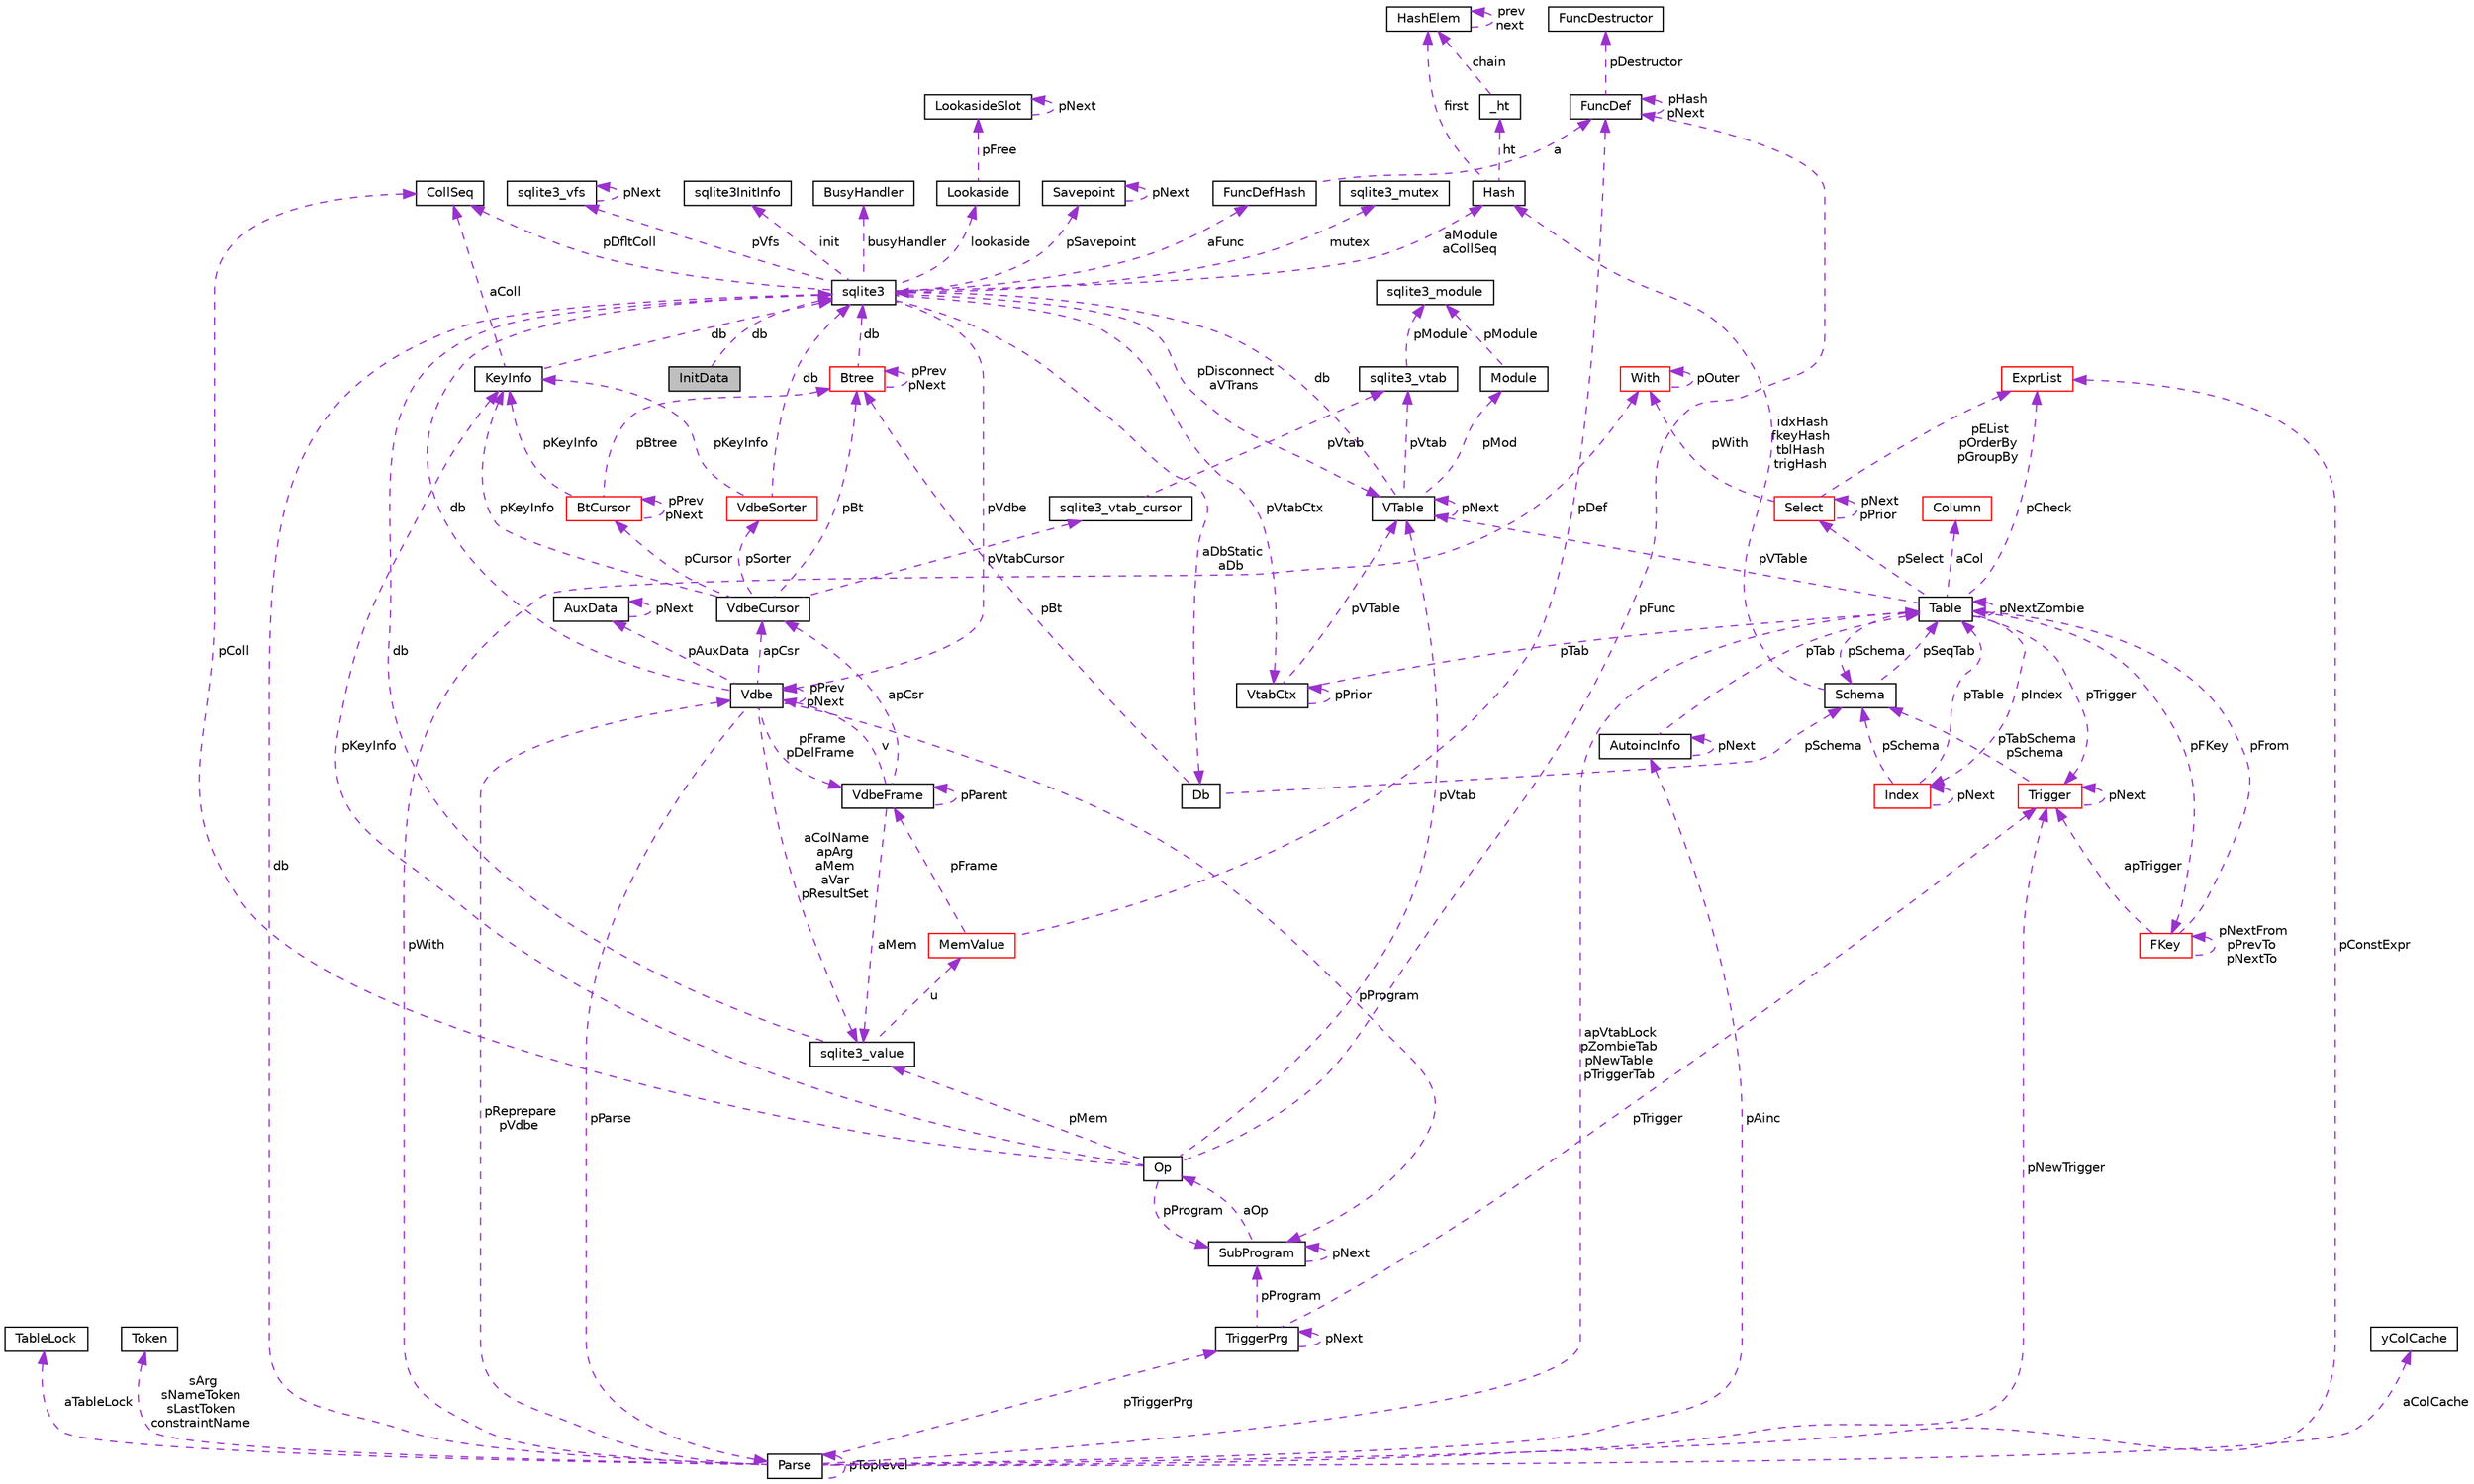 digraph "InitData"
{
  edge [fontname="Helvetica",fontsize="10",labelfontname="Helvetica",labelfontsize="10"];
  node [fontname="Helvetica",fontsize="10",shape=record];
  Node1 [label="InitData",height=0.2,width=0.4,color="black", fillcolor="grey75", style="filled", fontcolor="black"];
  Node2 -> Node1 [dir="back",color="darkorchid3",fontsize="10",style="dashed",label=" db" ];
  Node2 [label="sqlite3",height=0.2,width=0.4,color="black", fillcolor="white", style="filled",URL="$structsqlite3.html"];
  Node3 -> Node2 [dir="back",color="darkorchid3",fontsize="10",style="dashed",label=" pVdbe" ];
  Node3 [label="Vdbe",height=0.2,width=0.4,color="black", fillcolor="white", style="filled",URL="$struct_vdbe.html"];
  Node3 -> Node3 [dir="back",color="darkorchid3",fontsize="10",style="dashed",label=" pPrev\npNext" ];
  Node4 -> Node3 [dir="back",color="darkorchid3",fontsize="10",style="dashed",label=" aColName\napArg\naMem\naVar\npResultSet" ];
  Node4 [label="sqlite3_value",height=0.2,width=0.4,color="black", fillcolor="white", style="filled",URL="$struct_mem.html"];
  Node5 -> Node4 [dir="back",color="darkorchid3",fontsize="10",style="dashed",label=" u" ];
  Node5 [label="MemValue",height=0.2,width=0.4,color="red", fillcolor="white", style="filled",URL="$union_mem_1_1_mem_value.html"];
  Node6 -> Node5 [dir="back",color="darkorchid3",fontsize="10",style="dashed",label=" pFrame" ];
  Node6 [label="VdbeFrame",height=0.2,width=0.4,color="black", fillcolor="white", style="filled",URL="$struct_vdbe_frame.html"];
  Node4 -> Node6 [dir="back",color="darkorchid3",fontsize="10",style="dashed",label=" aMem" ];
  Node3 -> Node6 [dir="back",color="darkorchid3",fontsize="10",style="dashed",label=" v" ];
  Node6 -> Node6 [dir="back",color="darkorchid3",fontsize="10",style="dashed",label=" pParent" ];
  Node7 -> Node6 [dir="back",color="darkorchid3",fontsize="10",style="dashed",label=" apCsr" ];
  Node7 [label="VdbeCursor",height=0.2,width=0.4,color="black", fillcolor="white", style="filled",URL="$struct_vdbe_cursor.html"];
  Node8 -> Node7 [dir="back",color="darkorchid3",fontsize="10",style="dashed",label=" pCursor" ];
  Node8 [label="BtCursor",height=0.2,width=0.4,color="red", fillcolor="white", style="filled",URL="$struct_bt_cursor.html"];
  Node8 -> Node8 [dir="back",color="darkorchid3",fontsize="10",style="dashed",label=" pPrev\npNext" ];
  Node9 -> Node8 [dir="back",color="darkorchid3",fontsize="10",style="dashed",label=" pKeyInfo" ];
  Node9 [label="KeyInfo",height=0.2,width=0.4,color="black", fillcolor="white", style="filled",URL="$struct_key_info.html"];
  Node2 -> Node9 [dir="back",color="darkorchid3",fontsize="10",style="dashed",label=" db" ];
  Node10 -> Node9 [dir="back",color="darkorchid3",fontsize="10",style="dashed",label=" aColl" ];
  Node10 [label="CollSeq",height=0.2,width=0.4,color="black", fillcolor="white", style="filled",URL="$struct_coll_seq.html"];
  Node11 -> Node8 [dir="back",color="darkorchid3",fontsize="10",style="dashed",label=" pBtree" ];
  Node11 [label="Btree",height=0.2,width=0.4,color="red", fillcolor="white", style="filled",URL="$struct_btree.html"];
  Node2 -> Node11 [dir="back",color="darkorchid3",fontsize="10",style="dashed",label=" db" ];
  Node11 -> Node11 [dir="back",color="darkorchid3",fontsize="10",style="dashed",label=" pPrev\npNext" ];
  Node12 -> Node7 [dir="back",color="darkorchid3",fontsize="10",style="dashed",label=" pVtabCursor" ];
  Node12 [label="sqlite3_vtab_cursor",height=0.2,width=0.4,color="black", fillcolor="white", style="filled",URL="$structsqlite3__vtab__cursor.html"];
  Node13 -> Node12 [dir="back",color="darkorchid3",fontsize="10",style="dashed",label=" pVtab" ];
  Node13 [label="sqlite3_vtab",height=0.2,width=0.4,color="black", fillcolor="white", style="filled",URL="$structsqlite3__vtab.html"];
  Node14 -> Node13 [dir="back",color="darkorchid3",fontsize="10",style="dashed",label=" pModule" ];
  Node14 [label="sqlite3_module",height=0.2,width=0.4,color="black", fillcolor="white", style="filled",URL="$structsqlite3__module.html"];
  Node15 -> Node7 [dir="back",color="darkorchid3",fontsize="10",style="dashed",label=" pSorter" ];
  Node15 [label="VdbeSorter",height=0.2,width=0.4,color="red", fillcolor="white", style="filled",URL="$struct_vdbe_sorter.html"];
  Node2 -> Node15 [dir="back",color="darkorchid3",fontsize="10",style="dashed",label=" db" ];
  Node9 -> Node15 [dir="back",color="darkorchid3",fontsize="10",style="dashed",label=" pKeyInfo" ];
  Node9 -> Node7 [dir="back",color="darkorchid3",fontsize="10",style="dashed",label=" pKeyInfo" ];
  Node11 -> Node7 [dir="back",color="darkorchid3",fontsize="10",style="dashed",label=" pBt" ];
  Node16 -> Node5 [dir="back",color="darkorchid3",fontsize="10",style="dashed",label=" pDef" ];
  Node16 [label="FuncDef",height=0.2,width=0.4,color="black", fillcolor="white", style="filled",URL="$struct_func_def.html"];
  Node17 -> Node16 [dir="back",color="darkorchid3",fontsize="10",style="dashed",label=" pDestructor" ];
  Node17 [label="FuncDestructor",height=0.2,width=0.4,color="black", fillcolor="white", style="filled",URL="$struct_func_destructor.html"];
  Node16 -> Node16 [dir="back",color="darkorchid3",fontsize="10",style="dashed",label=" pHash\npNext" ];
  Node2 -> Node4 [dir="back",color="darkorchid3",fontsize="10",style="dashed",label=" db" ];
  Node2 -> Node3 [dir="back",color="darkorchid3",fontsize="10",style="dashed",label=" db" ];
  Node6 -> Node3 [dir="back",color="darkorchid3",fontsize="10",style="dashed",label=" pFrame\npDelFrame" ];
  Node18 -> Node3 [dir="back",color="darkorchid3",fontsize="10",style="dashed",label=" pAuxData" ];
  Node18 [label="AuxData",height=0.2,width=0.4,color="black", fillcolor="white", style="filled",URL="$struct_aux_data.html"];
  Node18 -> Node18 [dir="back",color="darkorchid3",fontsize="10",style="dashed",label=" pNext" ];
  Node19 -> Node3 [dir="back",color="darkorchid3",fontsize="10",style="dashed",label=" pProgram" ];
  Node19 [label="SubProgram",height=0.2,width=0.4,color="black", fillcolor="white", style="filled",URL="$struct_sub_program.html"];
  Node19 -> Node19 [dir="back",color="darkorchid3",fontsize="10",style="dashed",label=" pNext" ];
  Node20 -> Node19 [dir="back",color="darkorchid3",fontsize="10",style="dashed",label=" aOp" ];
  Node20 [label="Op",height=0.2,width=0.4,color="black", fillcolor="white", style="filled",URL="$struct_vdbe_op.html"];
  Node4 -> Node20 [dir="back",color="darkorchid3",fontsize="10",style="dashed",label=" pMem" ];
  Node10 -> Node20 [dir="back",color="darkorchid3",fontsize="10",style="dashed",label=" pColl" ];
  Node21 -> Node20 [dir="back",color="darkorchid3",fontsize="10",style="dashed",label=" pVtab" ];
  Node21 [label="VTable",height=0.2,width=0.4,color="black", fillcolor="white", style="filled",URL="$struct_v_table.html"];
  Node2 -> Node21 [dir="back",color="darkorchid3",fontsize="10",style="dashed",label=" db" ];
  Node21 -> Node21 [dir="back",color="darkorchid3",fontsize="10",style="dashed",label=" pNext" ];
  Node22 -> Node21 [dir="back",color="darkorchid3",fontsize="10",style="dashed",label=" pMod" ];
  Node22 [label="Module",height=0.2,width=0.4,color="black", fillcolor="white", style="filled",URL="$struct_module.html"];
  Node14 -> Node22 [dir="back",color="darkorchid3",fontsize="10",style="dashed",label=" pModule" ];
  Node13 -> Node21 [dir="back",color="darkorchid3",fontsize="10",style="dashed",label=" pVtab" ];
  Node19 -> Node20 [dir="back",color="darkorchid3",fontsize="10",style="dashed",label=" pProgram" ];
  Node9 -> Node20 [dir="back",color="darkorchid3",fontsize="10",style="dashed",label=" pKeyInfo" ];
  Node16 -> Node20 [dir="back",color="darkorchid3",fontsize="10",style="dashed",label=" pFunc" ];
  Node7 -> Node3 [dir="back",color="darkorchid3",fontsize="10",style="dashed",label=" apCsr" ];
  Node23 -> Node3 [dir="back",color="darkorchid3",fontsize="10",style="dashed",label=" pParse" ];
  Node23 [label="Parse",height=0.2,width=0.4,color="black", fillcolor="white", style="filled",URL="$struct_parse.html"];
  Node3 -> Node23 [dir="back",color="darkorchid3",fontsize="10",style="dashed",label=" pReprepare\npVdbe" ];
  Node2 -> Node23 [dir="back",color="darkorchid3",fontsize="10",style="dashed",label=" db" ];
  Node24 -> Node23 [dir="back",color="darkorchid3",fontsize="10",style="dashed",label=" aTableLock" ];
  Node24 [label="TableLock",height=0.2,width=0.4,color="black", fillcolor="white", style="filled",URL="$struct_table_lock.html"];
  Node25 -> Node23 [dir="back",color="darkorchid3",fontsize="10",style="dashed",label=" sArg\nsNameToken\nsLastToken\nconstraintName" ];
  Node25 [label="Token",height=0.2,width=0.4,color="black", fillcolor="white", style="filled",URL="$struct_token.html"];
  Node26 -> Node23 [dir="back",color="darkorchid3",fontsize="10",style="dashed",label=" pWith" ];
  Node26 [label="With",height=0.2,width=0.4,color="red", fillcolor="white", style="filled",URL="$struct_with.html"];
  Node26 -> Node26 [dir="back",color="darkorchid3",fontsize="10",style="dashed",label=" pOuter" ];
  Node27 -> Node23 [dir="back",color="darkorchid3",fontsize="10",style="dashed",label=" aColCache" ];
  Node27 [label="yColCache",height=0.2,width=0.4,color="black", fillcolor="white", style="filled",URL="$struct_parse_1_1y_col_cache.html"];
  Node28 -> Node23 [dir="back",color="darkorchid3",fontsize="10",style="dashed",label=" apVtabLock\npZombieTab\npNewTable\npTriggerTab" ];
  Node28 [label="Table",height=0.2,width=0.4,color="black", fillcolor="white", style="filled",URL="$struct_table.html"];
  Node29 -> Node28 [dir="back",color="darkorchid3",fontsize="10",style="dashed",label=" pSchema" ];
  Node29 [label="Schema",height=0.2,width=0.4,color="black", fillcolor="white", style="filled",URL="$struct_schema.html"];
  Node28 -> Node29 [dir="back",color="darkorchid3",fontsize="10",style="dashed",label=" pSeqTab" ];
  Node30 -> Node29 [dir="back",color="darkorchid3",fontsize="10",style="dashed",label=" idxHash\nfkeyHash\ntblHash\ntrigHash" ];
  Node30 [label="Hash",height=0.2,width=0.4,color="black", fillcolor="white", style="filled",URL="$struct_hash.html"];
  Node31 -> Node30 [dir="back",color="darkorchid3",fontsize="10",style="dashed",label=" ht" ];
  Node31 [label="_ht",height=0.2,width=0.4,color="black", fillcolor="white", style="filled",URL="$struct_hash_1_1__ht.html"];
  Node32 -> Node31 [dir="back",color="darkorchid3",fontsize="10",style="dashed",label=" chain" ];
  Node32 [label="HashElem",height=0.2,width=0.4,color="black", fillcolor="white", style="filled",URL="$struct_hash_elem.html"];
  Node32 -> Node32 [dir="back",color="darkorchid3",fontsize="10",style="dashed",label=" prev\nnext" ];
  Node32 -> Node30 [dir="back",color="darkorchid3",fontsize="10",style="dashed",label=" first" ];
  Node33 -> Node28 [dir="back",color="darkorchid3",fontsize="10",style="dashed",label=" aCol" ];
  Node33 [label="Column",height=0.2,width=0.4,color="red", fillcolor="white", style="filled",URL="$struct_column.html"];
  Node34 -> Node28 [dir="back",color="darkorchid3",fontsize="10",style="dashed",label=" pFKey" ];
  Node34 [label="FKey",height=0.2,width=0.4,color="red", fillcolor="white", style="filled",URL="$struct_f_key.html"];
  Node34 -> Node34 [dir="back",color="darkorchid3",fontsize="10",style="dashed",label=" pNextFrom\npPrevTo\npNextTo" ];
  Node28 -> Node34 [dir="back",color="darkorchid3",fontsize="10",style="dashed",label=" pFrom" ];
  Node35 -> Node34 [dir="back",color="darkorchid3",fontsize="10",style="dashed",label=" apTrigger" ];
  Node35 [label="Trigger",height=0.2,width=0.4,color="red", fillcolor="white", style="filled",URL="$struct_trigger.html"];
  Node29 -> Node35 [dir="back",color="darkorchid3",fontsize="10",style="dashed",label=" pTabSchema\npSchema" ];
  Node35 -> Node35 [dir="back",color="darkorchid3",fontsize="10",style="dashed",label=" pNext" ];
  Node21 -> Node28 [dir="back",color="darkorchid3",fontsize="10",style="dashed",label=" pVTable" ];
  Node28 -> Node28 [dir="back",color="darkorchid3",fontsize="10",style="dashed",label=" pNextZombie" ];
  Node35 -> Node28 [dir="back",color="darkorchid3",fontsize="10",style="dashed",label=" pTrigger" ];
  Node36 -> Node28 [dir="back",color="darkorchid3",fontsize="10",style="dashed",label=" pSelect" ];
  Node36 [label="Select",height=0.2,width=0.4,color="red", fillcolor="white", style="filled",URL="$struct_select.html"];
  Node26 -> Node36 [dir="back",color="darkorchid3",fontsize="10",style="dashed",label=" pWith" ];
  Node36 -> Node36 [dir="back",color="darkorchid3",fontsize="10",style="dashed",label=" pNext\npPrior" ];
  Node37 -> Node36 [dir="back",color="darkorchid3",fontsize="10",style="dashed",label=" pEList\npOrderBy\npGroupBy" ];
  Node37 [label="ExprList",height=0.2,width=0.4,color="red", fillcolor="white", style="filled",URL="$struct_expr_list.html"];
  Node37 -> Node28 [dir="back",color="darkorchid3",fontsize="10",style="dashed",label=" pCheck" ];
  Node38 -> Node28 [dir="back",color="darkorchid3",fontsize="10",style="dashed",label=" pIndex" ];
  Node38 [label="Index",height=0.2,width=0.4,color="red", fillcolor="white", style="filled",URL="$struct_index.html"];
  Node29 -> Node38 [dir="back",color="darkorchid3",fontsize="10",style="dashed",label=" pSchema" ];
  Node28 -> Node38 [dir="back",color="darkorchid3",fontsize="10",style="dashed",label=" pTable" ];
  Node38 -> Node38 [dir="back",color="darkorchid3",fontsize="10",style="dashed",label=" pNext" ];
  Node35 -> Node23 [dir="back",color="darkorchid3",fontsize="10",style="dashed",label=" pNewTrigger" ];
  Node39 -> Node23 [dir="back",color="darkorchid3",fontsize="10",style="dashed",label=" pTriggerPrg" ];
  Node39 [label="TriggerPrg",height=0.2,width=0.4,color="black", fillcolor="white", style="filled",URL="$struct_trigger_prg.html"];
  Node19 -> Node39 [dir="back",color="darkorchid3",fontsize="10",style="dashed",label=" pProgram" ];
  Node35 -> Node39 [dir="back",color="darkorchid3",fontsize="10",style="dashed",label=" pTrigger" ];
  Node39 -> Node39 [dir="back",color="darkorchid3",fontsize="10",style="dashed",label=" pNext" ];
  Node40 -> Node23 [dir="back",color="darkorchid3",fontsize="10",style="dashed",label=" pAinc" ];
  Node40 [label="AutoincInfo",height=0.2,width=0.4,color="black", fillcolor="white", style="filled",URL="$struct_autoinc_info.html"];
  Node28 -> Node40 [dir="back",color="darkorchid3",fontsize="10",style="dashed",label=" pTab" ];
  Node40 -> Node40 [dir="back",color="darkorchid3",fontsize="10",style="dashed",label=" pNext" ];
  Node37 -> Node23 [dir="back",color="darkorchid3",fontsize="10",style="dashed",label=" pConstExpr" ];
  Node23 -> Node23 [dir="back",color="darkorchid3",fontsize="10",style="dashed",label=" pToplevel" ];
  Node41 -> Node2 [dir="back",color="darkorchid3",fontsize="10",style="dashed",label=" pSavepoint" ];
  Node41 [label="Savepoint",height=0.2,width=0.4,color="black", fillcolor="white", style="filled",URL="$struct_savepoint.html"];
  Node41 -> Node41 [dir="back",color="darkorchid3",fontsize="10",style="dashed",label=" pNext" ];
  Node42 -> Node2 [dir="back",color="darkorchid3",fontsize="10",style="dashed",label=" aFunc" ];
  Node42 [label="FuncDefHash",height=0.2,width=0.4,color="black", fillcolor="white", style="filled",URL="$struct_func_def_hash.html"];
  Node16 -> Node42 [dir="back",color="darkorchid3",fontsize="10",style="dashed",label=" a" ];
  Node43 -> Node2 [dir="back",color="darkorchid3",fontsize="10",style="dashed",label=" lookaside" ];
  Node43 [label="Lookaside",height=0.2,width=0.4,color="black", fillcolor="white", style="filled",URL="$struct_lookaside.html"];
  Node44 -> Node43 [dir="back",color="darkorchid3",fontsize="10",style="dashed",label=" pFree" ];
  Node44 [label="LookasideSlot",height=0.2,width=0.4,color="black", fillcolor="white", style="filled",URL="$struct_lookaside_slot.html"];
  Node44 -> Node44 [dir="back",color="darkorchid3",fontsize="10",style="dashed",label=" pNext" ];
  Node45 -> Node2 [dir="back",color="darkorchid3",fontsize="10",style="dashed",label=" mutex" ];
  Node45 [label="sqlite3_mutex",height=0.2,width=0.4,color="black", fillcolor="white", style="filled",URL="$structsqlite3__mutex.html"];
  Node46 -> Node2 [dir="back",color="darkorchid3",fontsize="10",style="dashed",label=" pVfs" ];
  Node46 [label="sqlite3_vfs",height=0.2,width=0.4,color="black", fillcolor="white", style="filled",URL="$structsqlite3__vfs.html"];
  Node46 -> Node46 [dir="back",color="darkorchid3",fontsize="10",style="dashed",label=" pNext" ];
  Node47 -> Node2 [dir="back",color="darkorchid3",fontsize="10",style="dashed",label=" init" ];
  Node47 [label="sqlite3InitInfo",height=0.2,width=0.4,color="black", fillcolor="white", style="filled",URL="$structsqlite3_1_1sqlite3_init_info.html"];
  Node48 -> Node2 [dir="back",color="darkorchid3",fontsize="10",style="dashed",label=" busyHandler" ];
  Node48 [label="BusyHandler",height=0.2,width=0.4,color="black", fillcolor="white", style="filled",URL="$struct_busy_handler.html"];
  Node49 -> Node2 [dir="back",color="darkorchid3",fontsize="10",style="dashed",label=" pVtabCtx" ];
  Node49 [label="VtabCtx",height=0.2,width=0.4,color="black", fillcolor="white", style="filled",URL="$struct_vtab_ctx.html"];
  Node49 -> Node49 [dir="back",color="darkorchid3",fontsize="10",style="dashed",label=" pPrior" ];
  Node21 -> Node49 [dir="back",color="darkorchid3",fontsize="10",style="dashed",label=" pVTable" ];
  Node28 -> Node49 [dir="back",color="darkorchid3",fontsize="10",style="dashed",label=" pTab" ];
  Node10 -> Node2 [dir="back",color="darkorchid3",fontsize="10",style="dashed",label=" pDfltColl" ];
  Node21 -> Node2 [dir="back",color="darkorchid3",fontsize="10",style="dashed",label=" pDisconnect\naVTrans" ];
  Node50 -> Node2 [dir="back",color="darkorchid3",fontsize="10",style="dashed",label=" aDbStatic\naDb" ];
  Node50 [label="Db",height=0.2,width=0.4,color="black", fillcolor="white", style="filled",URL="$struct_db.html"];
  Node29 -> Node50 [dir="back",color="darkorchid3",fontsize="10",style="dashed",label=" pSchema" ];
  Node11 -> Node50 [dir="back",color="darkorchid3",fontsize="10",style="dashed",label=" pBt" ];
  Node30 -> Node2 [dir="back",color="darkorchid3",fontsize="10",style="dashed",label=" aModule\naCollSeq" ];
}
